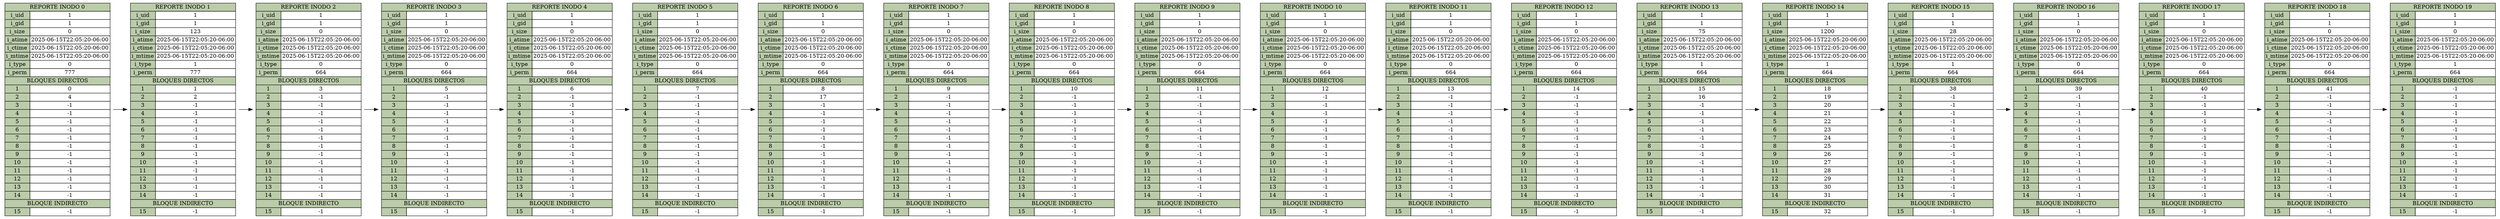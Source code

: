 digraph G {
        node [shape=plaintext]
		rankdir=LR;
    inode0 [label=<
            <table border="0" cellborder="1" cellspacing="0">
                <tr><td colspan="2" BGCOLOR="#bbccaa"> REPORTE INODO 0 </td></tr>
                <tr><td BGCOLOR="#bbccaa">i_uid</td><td>1</td></tr>
                <tr><td BGCOLOR="#bbccaa">i_gid</td><td>1</td></tr>
                <tr><td BGCOLOR="#bbccaa">i_size</td><td>0</td></tr>
                <tr><td BGCOLOR="#bbccaa">i_atime</td><td>2025-06-15T22:05:20-06:00</td></tr>
                <tr><td BGCOLOR="#bbccaa">i_ctime</td><td>2025-06-15T22:05:20-06:00</td></tr>
                <tr><td BGCOLOR="#bbccaa">i_mtime</td><td>2025-06-15T22:05:20-06:00</td></tr>
                <tr><td BGCOLOR="#bbccaa">i_type</td><td>0</td></tr>
                <tr><td BGCOLOR="#bbccaa">i_perm</td><td>777</td></tr>
                <tr><td BGCOLOR="#bbccaa" colspan="2">BLOQUES DIRECTOS</td></tr>
            <tr><td BGCOLOR="#bbccaa">1</td><td>0</td></tr><tr><td BGCOLOR="#bbccaa">2</td><td>4</td></tr><tr><td BGCOLOR="#bbccaa">3</td><td>-1</td></tr><tr><td BGCOLOR="#bbccaa">4</td><td>-1</td></tr><tr><td BGCOLOR="#bbccaa">5</td><td>-1</td></tr><tr><td BGCOLOR="#bbccaa">6</td><td>-1</td></tr><tr><td BGCOLOR="#bbccaa">7</td><td>-1</td></tr><tr><td BGCOLOR="#bbccaa">8</td><td>-1</td></tr><tr><td BGCOLOR="#bbccaa">9</td><td>-1</td></tr><tr><td BGCOLOR="#bbccaa">10</td><td>-1</td></tr><tr><td BGCOLOR="#bbccaa">11</td><td>-1</td></tr><tr><td BGCOLOR="#bbccaa">12</td><td>-1</td></tr><tr><td BGCOLOR="#bbccaa">13</td><td>-1</td></tr><tr><td BGCOLOR="#bbccaa">14</td><td>-1</td></tr>
                <tr><td BGCOLOR="#bbccaa" colspan="2">BLOQUE INDIRECTO</td></tr>
                <tr><td BGCOLOR="#bbccaa">15</td><td>-1</td></tr>
            </table>>];
        inode0 -> inode1;
inode1 [label=<
            <table border="0" cellborder="1" cellspacing="0">
                <tr><td colspan="2" BGCOLOR="#bbccaa"> REPORTE INODO 1 </td></tr>
                <tr><td BGCOLOR="#bbccaa">i_uid</td><td>1</td></tr>
                <tr><td BGCOLOR="#bbccaa">i_gid</td><td>1</td></tr>
                <tr><td BGCOLOR="#bbccaa">i_size</td><td>123</td></tr>
                <tr><td BGCOLOR="#bbccaa">i_atime</td><td>2025-06-15T22:05:20-06:00</td></tr>
                <tr><td BGCOLOR="#bbccaa">i_ctime</td><td>2025-06-15T22:05:20-06:00</td></tr>
                <tr><td BGCOLOR="#bbccaa">i_mtime</td><td>2025-06-15T22:05:20-06:00</td></tr>
                <tr><td BGCOLOR="#bbccaa">i_type</td><td>1</td></tr>
                <tr><td BGCOLOR="#bbccaa">i_perm</td><td>777</td></tr>
                <tr><td BGCOLOR="#bbccaa" colspan="2">BLOQUES DIRECTOS</td></tr>
            <tr><td BGCOLOR="#bbccaa">1</td><td>1</td></tr><tr><td BGCOLOR="#bbccaa">2</td><td>2</td></tr><tr><td BGCOLOR="#bbccaa">3</td><td>-1</td></tr><tr><td BGCOLOR="#bbccaa">4</td><td>-1</td></tr><tr><td BGCOLOR="#bbccaa">5</td><td>-1</td></tr><tr><td BGCOLOR="#bbccaa">6</td><td>-1</td></tr><tr><td BGCOLOR="#bbccaa">7</td><td>-1</td></tr><tr><td BGCOLOR="#bbccaa">8</td><td>-1</td></tr><tr><td BGCOLOR="#bbccaa">9</td><td>-1</td></tr><tr><td BGCOLOR="#bbccaa">10</td><td>-1</td></tr><tr><td BGCOLOR="#bbccaa">11</td><td>-1</td></tr><tr><td BGCOLOR="#bbccaa">12</td><td>-1</td></tr><tr><td BGCOLOR="#bbccaa">13</td><td>-1</td></tr><tr><td BGCOLOR="#bbccaa">14</td><td>-1</td></tr>
                <tr><td BGCOLOR="#bbccaa" colspan="2">BLOQUE INDIRECTO</td></tr>
                <tr><td BGCOLOR="#bbccaa">15</td><td>-1</td></tr>
            </table>>];
        inode1 -> inode2;
inode2 [label=<
            <table border="0" cellborder="1" cellspacing="0">
                <tr><td colspan="2" BGCOLOR="#bbccaa"> REPORTE INODO 2 </td></tr>
                <tr><td BGCOLOR="#bbccaa">i_uid</td><td>1</td></tr>
                <tr><td BGCOLOR="#bbccaa">i_gid</td><td>1</td></tr>
                <tr><td BGCOLOR="#bbccaa">i_size</td><td>0</td></tr>
                <tr><td BGCOLOR="#bbccaa">i_atime</td><td>2025-06-15T22:05:20-06:00</td></tr>
                <tr><td BGCOLOR="#bbccaa">i_ctime</td><td>2025-06-15T22:05:20-06:00</td></tr>
                <tr><td BGCOLOR="#bbccaa">i_mtime</td><td>2025-06-15T22:05:20-06:00</td></tr>
                <tr><td BGCOLOR="#bbccaa">i_type</td><td>0</td></tr>
                <tr><td BGCOLOR="#bbccaa">i_perm</td><td>664</td></tr>
                <tr><td BGCOLOR="#bbccaa" colspan="2">BLOQUES DIRECTOS</td></tr>
            <tr><td BGCOLOR="#bbccaa">1</td><td>3</td></tr><tr><td BGCOLOR="#bbccaa">2</td><td>-1</td></tr><tr><td BGCOLOR="#bbccaa">3</td><td>-1</td></tr><tr><td BGCOLOR="#bbccaa">4</td><td>-1</td></tr><tr><td BGCOLOR="#bbccaa">5</td><td>-1</td></tr><tr><td BGCOLOR="#bbccaa">6</td><td>-1</td></tr><tr><td BGCOLOR="#bbccaa">7</td><td>-1</td></tr><tr><td BGCOLOR="#bbccaa">8</td><td>-1</td></tr><tr><td BGCOLOR="#bbccaa">9</td><td>-1</td></tr><tr><td BGCOLOR="#bbccaa">10</td><td>-1</td></tr><tr><td BGCOLOR="#bbccaa">11</td><td>-1</td></tr><tr><td BGCOLOR="#bbccaa">12</td><td>-1</td></tr><tr><td BGCOLOR="#bbccaa">13</td><td>-1</td></tr><tr><td BGCOLOR="#bbccaa">14</td><td>-1</td></tr>
                <tr><td BGCOLOR="#bbccaa" colspan="2">BLOQUE INDIRECTO</td></tr>
                <tr><td BGCOLOR="#bbccaa">15</td><td>-1</td></tr>
            </table>>];
        inode2 -> inode3;
inode3 [label=<
            <table border="0" cellborder="1" cellspacing="0">
                <tr><td colspan="2" BGCOLOR="#bbccaa"> REPORTE INODO 3 </td></tr>
                <tr><td BGCOLOR="#bbccaa">i_uid</td><td>1</td></tr>
                <tr><td BGCOLOR="#bbccaa">i_gid</td><td>1</td></tr>
                <tr><td BGCOLOR="#bbccaa">i_size</td><td>0</td></tr>
                <tr><td BGCOLOR="#bbccaa">i_atime</td><td>2025-06-15T22:05:20-06:00</td></tr>
                <tr><td BGCOLOR="#bbccaa">i_ctime</td><td>2025-06-15T22:05:20-06:00</td></tr>
                <tr><td BGCOLOR="#bbccaa">i_mtime</td><td>2025-06-15T22:05:20-06:00</td></tr>
                <tr><td BGCOLOR="#bbccaa">i_type</td><td>0</td></tr>
                <tr><td BGCOLOR="#bbccaa">i_perm</td><td>664</td></tr>
                <tr><td BGCOLOR="#bbccaa" colspan="2">BLOQUES DIRECTOS</td></tr>
            <tr><td BGCOLOR="#bbccaa">1</td><td>5</td></tr><tr><td BGCOLOR="#bbccaa">2</td><td>-1</td></tr><tr><td BGCOLOR="#bbccaa">3</td><td>-1</td></tr><tr><td BGCOLOR="#bbccaa">4</td><td>-1</td></tr><tr><td BGCOLOR="#bbccaa">5</td><td>-1</td></tr><tr><td BGCOLOR="#bbccaa">6</td><td>-1</td></tr><tr><td BGCOLOR="#bbccaa">7</td><td>-1</td></tr><tr><td BGCOLOR="#bbccaa">8</td><td>-1</td></tr><tr><td BGCOLOR="#bbccaa">9</td><td>-1</td></tr><tr><td BGCOLOR="#bbccaa">10</td><td>-1</td></tr><tr><td BGCOLOR="#bbccaa">11</td><td>-1</td></tr><tr><td BGCOLOR="#bbccaa">12</td><td>-1</td></tr><tr><td BGCOLOR="#bbccaa">13</td><td>-1</td></tr><tr><td BGCOLOR="#bbccaa">14</td><td>-1</td></tr>
                <tr><td BGCOLOR="#bbccaa" colspan="2">BLOQUE INDIRECTO</td></tr>
                <tr><td BGCOLOR="#bbccaa">15</td><td>-1</td></tr>
            </table>>];
        inode3 -> inode4;
inode4 [label=<
            <table border="0" cellborder="1" cellspacing="0">
                <tr><td colspan="2" BGCOLOR="#bbccaa"> REPORTE INODO 4 </td></tr>
                <tr><td BGCOLOR="#bbccaa">i_uid</td><td>1</td></tr>
                <tr><td BGCOLOR="#bbccaa">i_gid</td><td>1</td></tr>
                <tr><td BGCOLOR="#bbccaa">i_size</td><td>0</td></tr>
                <tr><td BGCOLOR="#bbccaa">i_atime</td><td>2025-06-15T22:05:20-06:00</td></tr>
                <tr><td BGCOLOR="#bbccaa">i_ctime</td><td>2025-06-15T22:05:20-06:00</td></tr>
                <tr><td BGCOLOR="#bbccaa">i_mtime</td><td>2025-06-15T22:05:20-06:00</td></tr>
                <tr><td BGCOLOR="#bbccaa">i_type</td><td>0</td></tr>
                <tr><td BGCOLOR="#bbccaa">i_perm</td><td>664</td></tr>
                <tr><td BGCOLOR="#bbccaa" colspan="2">BLOQUES DIRECTOS</td></tr>
            <tr><td BGCOLOR="#bbccaa">1</td><td>6</td></tr><tr><td BGCOLOR="#bbccaa">2</td><td>-1</td></tr><tr><td BGCOLOR="#bbccaa">3</td><td>-1</td></tr><tr><td BGCOLOR="#bbccaa">4</td><td>-1</td></tr><tr><td BGCOLOR="#bbccaa">5</td><td>-1</td></tr><tr><td BGCOLOR="#bbccaa">6</td><td>-1</td></tr><tr><td BGCOLOR="#bbccaa">7</td><td>-1</td></tr><tr><td BGCOLOR="#bbccaa">8</td><td>-1</td></tr><tr><td BGCOLOR="#bbccaa">9</td><td>-1</td></tr><tr><td BGCOLOR="#bbccaa">10</td><td>-1</td></tr><tr><td BGCOLOR="#bbccaa">11</td><td>-1</td></tr><tr><td BGCOLOR="#bbccaa">12</td><td>-1</td></tr><tr><td BGCOLOR="#bbccaa">13</td><td>-1</td></tr><tr><td BGCOLOR="#bbccaa">14</td><td>-1</td></tr>
                <tr><td BGCOLOR="#bbccaa" colspan="2">BLOQUE INDIRECTO</td></tr>
                <tr><td BGCOLOR="#bbccaa">15</td><td>-1</td></tr>
            </table>>];
        inode4 -> inode5;
inode5 [label=<
            <table border="0" cellborder="1" cellspacing="0">
                <tr><td colspan="2" BGCOLOR="#bbccaa"> REPORTE INODO 5 </td></tr>
                <tr><td BGCOLOR="#bbccaa">i_uid</td><td>1</td></tr>
                <tr><td BGCOLOR="#bbccaa">i_gid</td><td>1</td></tr>
                <tr><td BGCOLOR="#bbccaa">i_size</td><td>0</td></tr>
                <tr><td BGCOLOR="#bbccaa">i_atime</td><td>2025-06-15T22:05:20-06:00</td></tr>
                <tr><td BGCOLOR="#bbccaa">i_ctime</td><td>2025-06-15T22:05:20-06:00</td></tr>
                <tr><td BGCOLOR="#bbccaa">i_mtime</td><td>2025-06-15T22:05:20-06:00</td></tr>
                <tr><td BGCOLOR="#bbccaa">i_type</td><td>0</td></tr>
                <tr><td BGCOLOR="#bbccaa">i_perm</td><td>664</td></tr>
                <tr><td BGCOLOR="#bbccaa" colspan="2">BLOQUES DIRECTOS</td></tr>
            <tr><td BGCOLOR="#bbccaa">1</td><td>7</td></tr><tr><td BGCOLOR="#bbccaa">2</td><td>-1</td></tr><tr><td BGCOLOR="#bbccaa">3</td><td>-1</td></tr><tr><td BGCOLOR="#bbccaa">4</td><td>-1</td></tr><tr><td BGCOLOR="#bbccaa">5</td><td>-1</td></tr><tr><td BGCOLOR="#bbccaa">6</td><td>-1</td></tr><tr><td BGCOLOR="#bbccaa">7</td><td>-1</td></tr><tr><td BGCOLOR="#bbccaa">8</td><td>-1</td></tr><tr><td BGCOLOR="#bbccaa">9</td><td>-1</td></tr><tr><td BGCOLOR="#bbccaa">10</td><td>-1</td></tr><tr><td BGCOLOR="#bbccaa">11</td><td>-1</td></tr><tr><td BGCOLOR="#bbccaa">12</td><td>-1</td></tr><tr><td BGCOLOR="#bbccaa">13</td><td>-1</td></tr><tr><td BGCOLOR="#bbccaa">14</td><td>-1</td></tr>
                <tr><td BGCOLOR="#bbccaa" colspan="2">BLOQUE INDIRECTO</td></tr>
                <tr><td BGCOLOR="#bbccaa">15</td><td>-1</td></tr>
            </table>>];
        inode5 -> inode6;
inode6 [label=<
            <table border="0" cellborder="1" cellspacing="0">
                <tr><td colspan="2" BGCOLOR="#bbccaa"> REPORTE INODO 6 </td></tr>
                <tr><td BGCOLOR="#bbccaa">i_uid</td><td>1</td></tr>
                <tr><td BGCOLOR="#bbccaa">i_gid</td><td>1</td></tr>
                <tr><td BGCOLOR="#bbccaa">i_size</td><td>0</td></tr>
                <tr><td BGCOLOR="#bbccaa">i_atime</td><td>2025-06-15T22:05:20-06:00</td></tr>
                <tr><td BGCOLOR="#bbccaa">i_ctime</td><td>2025-06-15T22:05:20-06:00</td></tr>
                <tr><td BGCOLOR="#bbccaa">i_mtime</td><td>2025-06-15T22:05:20-06:00</td></tr>
                <tr><td BGCOLOR="#bbccaa">i_type</td><td>0</td></tr>
                <tr><td BGCOLOR="#bbccaa">i_perm</td><td>664</td></tr>
                <tr><td BGCOLOR="#bbccaa" colspan="2">BLOQUES DIRECTOS</td></tr>
            <tr><td BGCOLOR="#bbccaa">1</td><td>8</td></tr><tr><td BGCOLOR="#bbccaa">2</td><td>17</td></tr><tr><td BGCOLOR="#bbccaa">3</td><td>-1</td></tr><tr><td BGCOLOR="#bbccaa">4</td><td>-1</td></tr><tr><td BGCOLOR="#bbccaa">5</td><td>-1</td></tr><tr><td BGCOLOR="#bbccaa">6</td><td>-1</td></tr><tr><td BGCOLOR="#bbccaa">7</td><td>-1</td></tr><tr><td BGCOLOR="#bbccaa">8</td><td>-1</td></tr><tr><td BGCOLOR="#bbccaa">9</td><td>-1</td></tr><tr><td BGCOLOR="#bbccaa">10</td><td>-1</td></tr><tr><td BGCOLOR="#bbccaa">11</td><td>-1</td></tr><tr><td BGCOLOR="#bbccaa">12</td><td>-1</td></tr><tr><td BGCOLOR="#bbccaa">13</td><td>-1</td></tr><tr><td BGCOLOR="#bbccaa">14</td><td>-1</td></tr>
                <tr><td BGCOLOR="#bbccaa" colspan="2">BLOQUE INDIRECTO</td></tr>
                <tr><td BGCOLOR="#bbccaa">15</td><td>-1</td></tr>
            </table>>];
        inode6 -> inode7;
inode7 [label=<
            <table border="0" cellborder="1" cellspacing="0">
                <tr><td colspan="2" BGCOLOR="#bbccaa"> REPORTE INODO 7 </td></tr>
                <tr><td BGCOLOR="#bbccaa">i_uid</td><td>1</td></tr>
                <tr><td BGCOLOR="#bbccaa">i_gid</td><td>1</td></tr>
                <tr><td BGCOLOR="#bbccaa">i_size</td><td>0</td></tr>
                <tr><td BGCOLOR="#bbccaa">i_atime</td><td>2025-06-15T22:05:20-06:00</td></tr>
                <tr><td BGCOLOR="#bbccaa">i_ctime</td><td>2025-06-15T22:05:20-06:00</td></tr>
                <tr><td BGCOLOR="#bbccaa">i_mtime</td><td>2025-06-15T22:05:20-06:00</td></tr>
                <tr><td BGCOLOR="#bbccaa">i_type</td><td>0</td></tr>
                <tr><td BGCOLOR="#bbccaa">i_perm</td><td>664</td></tr>
                <tr><td BGCOLOR="#bbccaa" colspan="2">BLOQUES DIRECTOS</td></tr>
            <tr><td BGCOLOR="#bbccaa">1</td><td>9</td></tr><tr><td BGCOLOR="#bbccaa">2</td><td>-1</td></tr><tr><td BGCOLOR="#bbccaa">3</td><td>-1</td></tr><tr><td BGCOLOR="#bbccaa">4</td><td>-1</td></tr><tr><td BGCOLOR="#bbccaa">5</td><td>-1</td></tr><tr><td BGCOLOR="#bbccaa">6</td><td>-1</td></tr><tr><td BGCOLOR="#bbccaa">7</td><td>-1</td></tr><tr><td BGCOLOR="#bbccaa">8</td><td>-1</td></tr><tr><td BGCOLOR="#bbccaa">9</td><td>-1</td></tr><tr><td BGCOLOR="#bbccaa">10</td><td>-1</td></tr><tr><td BGCOLOR="#bbccaa">11</td><td>-1</td></tr><tr><td BGCOLOR="#bbccaa">12</td><td>-1</td></tr><tr><td BGCOLOR="#bbccaa">13</td><td>-1</td></tr><tr><td BGCOLOR="#bbccaa">14</td><td>-1</td></tr>
                <tr><td BGCOLOR="#bbccaa" colspan="2">BLOQUE INDIRECTO</td></tr>
                <tr><td BGCOLOR="#bbccaa">15</td><td>-1</td></tr>
            </table>>];
        inode7 -> inode8;
inode8 [label=<
            <table border="0" cellborder="1" cellspacing="0">
                <tr><td colspan="2" BGCOLOR="#bbccaa"> REPORTE INODO 8 </td></tr>
                <tr><td BGCOLOR="#bbccaa">i_uid</td><td>1</td></tr>
                <tr><td BGCOLOR="#bbccaa">i_gid</td><td>1</td></tr>
                <tr><td BGCOLOR="#bbccaa">i_size</td><td>0</td></tr>
                <tr><td BGCOLOR="#bbccaa">i_atime</td><td>2025-06-15T22:05:20-06:00</td></tr>
                <tr><td BGCOLOR="#bbccaa">i_ctime</td><td>2025-06-15T22:05:20-06:00</td></tr>
                <tr><td BGCOLOR="#bbccaa">i_mtime</td><td>2025-06-15T22:05:20-06:00</td></tr>
                <tr><td BGCOLOR="#bbccaa">i_type</td><td>0</td></tr>
                <tr><td BGCOLOR="#bbccaa">i_perm</td><td>664</td></tr>
                <tr><td BGCOLOR="#bbccaa" colspan="2">BLOQUES DIRECTOS</td></tr>
            <tr><td BGCOLOR="#bbccaa">1</td><td>10</td></tr><tr><td BGCOLOR="#bbccaa">2</td><td>-1</td></tr><tr><td BGCOLOR="#bbccaa">3</td><td>-1</td></tr><tr><td BGCOLOR="#bbccaa">4</td><td>-1</td></tr><tr><td BGCOLOR="#bbccaa">5</td><td>-1</td></tr><tr><td BGCOLOR="#bbccaa">6</td><td>-1</td></tr><tr><td BGCOLOR="#bbccaa">7</td><td>-1</td></tr><tr><td BGCOLOR="#bbccaa">8</td><td>-1</td></tr><tr><td BGCOLOR="#bbccaa">9</td><td>-1</td></tr><tr><td BGCOLOR="#bbccaa">10</td><td>-1</td></tr><tr><td BGCOLOR="#bbccaa">11</td><td>-1</td></tr><tr><td BGCOLOR="#bbccaa">12</td><td>-1</td></tr><tr><td BGCOLOR="#bbccaa">13</td><td>-1</td></tr><tr><td BGCOLOR="#bbccaa">14</td><td>-1</td></tr>
                <tr><td BGCOLOR="#bbccaa" colspan="2">BLOQUE INDIRECTO</td></tr>
                <tr><td BGCOLOR="#bbccaa">15</td><td>-1</td></tr>
            </table>>];
        inode8 -> inode9;
inode9 [label=<
            <table border="0" cellborder="1" cellspacing="0">
                <tr><td colspan="2" BGCOLOR="#bbccaa"> REPORTE INODO 9 </td></tr>
                <tr><td BGCOLOR="#bbccaa">i_uid</td><td>1</td></tr>
                <tr><td BGCOLOR="#bbccaa">i_gid</td><td>1</td></tr>
                <tr><td BGCOLOR="#bbccaa">i_size</td><td>0</td></tr>
                <tr><td BGCOLOR="#bbccaa">i_atime</td><td>2025-06-15T22:05:20-06:00</td></tr>
                <tr><td BGCOLOR="#bbccaa">i_ctime</td><td>2025-06-15T22:05:20-06:00</td></tr>
                <tr><td BGCOLOR="#bbccaa">i_mtime</td><td>2025-06-15T22:05:20-06:00</td></tr>
                <tr><td BGCOLOR="#bbccaa">i_type</td><td>0</td></tr>
                <tr><td BGCOLOR="#bbccaa">i_perm</td><td>664</td></tr>
                <tr><td BGCOLOR="#bbccaa" colspan="2">BLOQUES DIRECTOS</td></tr>
            <tr><td BGCOLOR="#bbccaa">1</td><td>11</td></tr><tr><td BGCOLOR="#bbccaa">2</td><td>-1</td></tr><tr><td BGCOLOR="#bbccaa">3</td><td>-1</td></tr><tr><td BGCOLOR="#bbccaa">4</td><td>-1</td></tr><tr><td BGCOLOR="#bbccaa">5</td><td>-1</td></tr><tr><td BGCOLOR="#bbccaa">6</td><td>-1</td></tr><tr><td BGCOLOR="#bbccaa">7</td><td>-1</td></tr><tr><td BGCOLOR="#bbccaa">8</td><td>-1</td></tr><tr><td BGCOLOR="#bbccaa">9</td><td>-1</td></tr><tr><td BGCOLOR="#bbccaa">10</td><td>-1</td></tr><tr><td BGCOLOR="#bbccaa">11</td><td>-1</td></tr><tr><td BGCOLOR="#bbccaa">12</td><td>-1</td></tr><tr><td BGCOLOR="#bbccaa">13</td><td>-1</td></tr><tr><td BGCOLOR="#bbccaa">14</td><td>-1</td></tr>
                <tr><td BGCOLOR="#bbccaa" colspan="2">BLOQUE INDIRECTO</td></tr>
                <tr><td BGCOLOR="#bbccaa">15</td><td>-1</td></tr>
            </table>>];
        inode9 -> inode10;
inode10 [label=<
            <table border="0" cellborder="1" cellspacing="0">
                <tr><td colspan="2" BGCOLOR="#bbccaa"> REPORTE INODO 10 </td></tr>
                <tr><td BGCOLOR="#bbccaa">i_uid</td><td>1</td></tr>
                <tr><td BGCOLOR="#bbccaa">i_gid</td><td>1</td></tr>
                <tr><td BGCOLOR="#bbccaa">i_size</td><td>0</td></tr>
                <tr><td BGCOLOR="#bbccaa">i_atime</td><td>2025-06-15T22:05:20-06:00</td></tr>
                <tr><td BGCOLOR="#bbccaa">i_ctime</td><td>2025-06-15T22:05:20-06:00</td></tr>
                <tr><td BGCOLOR="#bbccaa">i_mtime</td><td>2025-06-15T22:05:20-06:00</td></tr>
                <tr><td BGCOLOR="#bbccaa">i_type</td><td>0</td></tr>
                <tr><td BGCOLOR="#bbccaa">i_perm</td><td>664</td></tr>
                <tr><td BGCOLOR="#bbccaa" colspan="2">BLOQUES DIRECTOS</td></tr>
            <tr><td BGCOLOR="#bbccaa">1</td><td>12</td></tr><tr><td BGCOLOR="#bbccaa">2</td><td>-1</td></tr><tr><td BGCOLOR="#bbccaa">3</td><td>-1</td></tr><tr><td BGCOLOR="#bbccaa">4</td><td>-1</td></tr><tr><td BGCOLOR="#bbccaa">5</td><td>-1</td></tr><tr><td BGCOLOR="#bbccaa">6</td><td>-1</td></tr><tr><td BGCOLOR="#bbccaa">7</td><td>-1</td></tr><tr><td BGCOLOR="#bbccaa">8</td><td>-1</td></tr><tr><td BGCOLOR="#bbccaa">9</td><td>-1</td></tr><tr><td BGCOLOR="#bbccaa">10</td><td>-1</td></tr><tr><td BGCOLOR="#bbccaa">11</td><td>-1</td></tr><tr><td BGCOLOR="#bbccaa">12</td><td>-1</td></tr><tr><td BGCOLOR="#bbccaa">13</td><td>-1</td></tr><tr><td BGCOLOR="#bbccaa">14</td><td>-1</td></tr>
                <tr><td BGCOLOR="#bbccaa" colspan="2">BLOQUE INDIRECTO</td></tr>
                <tr><td BGCOLOR="#bbccaa">15</td><td>-1</td></tr>
            </table>>];
        inode10 -> inode11;
inode11 [label=<
            <table border="0" cellborder="1" cellspacing="0">
                <tr><td colspan="2" BGCOLOR="#bbccaa"> REPORTE INODO 11 </td></tr>
                <tr><td BGCOLOR="#bbccaa">i_uid</td><td>1</td></tr>
                <tr><td BGCOLOR="#bbccaa">i_gid</td><td>1</td></tr>
                <tr><td BGCOLOR="#bbccaa">i_size</td><td>0</td></tr>
                <tr><td BGCOLOR="#bbccaa">i_atime</td><td>2025-06-15T22:05:20-06:00</td></tr>
                <tr><td BGCOLOR="#bbccaa">i_ctime</td><td>2025-06-15T22:05:20-06:00</td></tr>
                <tr><td BGCOLOR="#bbccaa">i_mtime</td><td>2025-06-15T22:05:20-06:00</td></tr>
                <tr><td BGCOLOR="#bbccaa">i_type</td><td>0</td></tr>
                <tr><td BGCOLOR="#bbccaa">i_perm</td><td>664</td></tr>
                <tr><td BGCOLOR="#bbccaa" colspan="2">BLOQUES DIRECTOS</td></tr>
            <tr><td BGCOLOR="#bbccaa">1</td><td>13</td></tr><tr><td BGCOLOR="#bbccaa">2</td><td>-1</td></tr><tr><td BGCOLOR="#bbccaa">3</td><td>-1</td></tr><tr><td BGCOLOR="#bbccaa">4</td><td>-1</td></tr><tr><td BGCOLOR="#bbccaa">5</td><td>-1</td></tr><tr><td BGCOLOR="#bbccaa">6</td><td>-1</td></tr><tr><td BGCOLOR="#bbccaa">7</td><td>-1</td></tr><tr><td BGCOLOR="#bbccaa">8</td><td>-1</td></tr><tr><td BGCOLOR="#bbccaa">9</td><td>-1</td></tr><tr><td BGCOLOR="#bbccaa">10</td><td>-1</td></tr><tr><td BGCOLOR="#bbccaa">11</td><td>-1</td></tr><tr><td BGCOLOR="#bbccaa">12</td><td>-1</td></tr><tr><td BGCOLOR="#bbccaa">13</td><td>-1</td></tr><tr><td BGCOLOR="#bbccaa">14</td><td>-1</td></tr>
                <tr><td BGCOLOR="#bbccaa" colspan="2">BLOQUE INDIRECTO</td></tr>
                <tr><td BGCOLOR="#bbccaa">15</td><td>-1</td></tr>
            </table>>];
        inode11 -> inode12;
inode12 [label=<
            <table border="0" cellborder="1" cellspacing="0">
                <tr><td colspan="2" BGCOLOR="#bbccaa"> REPORTE INODO 12 </td></tr>
                <tr><td BGCOLOR="#bbccaa">i_uid</td><td>1</td></tr>
                <tr><td BGCOLOR="#bbccaa">i_gid</td><td>1</td></tr>
                <tr><td BGCOLOR="#bbccaa">i_size</td><td>0</td></tr>
                <tr><td BGCOLOR="#bbccaa">i_atime</td><td>2025-06-15T22:05:20-06:00</td></tr>
                <tr><td BGCOLOR="#bbccaa">i_ctime</td><td>2025-06-15T22:05:20-06:00</td></tr>
                <tr><td BGCOLOR="#bbccaa">i_mtime</td><td>2025-06-15T22:05:20-06:00</td></tr>
                <tr><td BGCOLOR="#bbccaa">i_type</td><td>0</td></tr>
                <tr><td BGCOLOR="#bbccaa">i_perm</td><td>664</td></tr>
                <tr><td BGCOLOR="#bbccaa" colspan="2">BLOQUES DIRECTOS</td></tr>
            <tr><td BGCOLOR="#bbccaa">1</td><td>14</td></tr><tr><td BGCOLOR="#bbccaa">2</td><td>-1</td></tr><tr><td BGCOLOR="#bbccaa">3</td><td>-1</td></tr><tr><td BGCOLOR="#bbccaa">4</td><td>-1</td></tr><tr><td BGCOLOR="#bbccaa">5</td><td>-1</td></tr><tr><td BGCOLOR="#bbccaa">6</td><td>-1</td></tr><tr><td BGCOLOR="#bbccaa">7</td><td>-1</td></tr><tr><td BGCOLOR="#bbccaa">8</td><td>-1</td></tr><tr><td BGCOLOR="#bbccaa">9</td><td>-1</td></tr><tr><td BGCOLOR="#bbccaa">10</td><td>-1</td></tr><tr><td BGCOLOR="#bbccaa">11</td><td>-1</td></tr><tr><td BGCOLOR="#bbccaa">12</td><td>-1</td></tr><tr><td BGCOLOR="#bbccaa">13</td><td>-1</td></tr><tr><td BGCOLOR="#bbccaa">14</td><td>-1</td></tr>
                <tr><td BGCOLOR="#bbccaa" colspan="2">BLOQUE INDIRECTO</td></tr>
                <tr><td BGCOLOR="#bbccaa">15</td><td>-1</td></tr>
            </table>>];
        inode12 -> inode13;
inode13 [label=<
            <table border="0" cellborder="1" cellspacing="0">
                <tr><td colspan="2" BGCOLOR="#bbccaa"> REPORTE INODO 13 </td></tr>
                <tr><td BGCOLOR="#bbccaa">i_uid</td><td>1</td></tr>
                <tr><td BGCOLOR="#bbccaa">i_gid</td><td>1</td></tr>
                <tr><td BGCOLOR="#bbccaa">i_size</td><td>75</td></tr>
                <tr><td BGCOLOR="#bbccaa">i_atime</td><td>2025-06-15T22:05:20-06:00</td></tr>
                <tr><td BGCOLOR="#bbccaa">i_ctime</td><td>2025-06-15T22:05:20-06:00</td></tr>
                <tr><td BGCOLOR="#bbccaa">i_mtime</td><td>2025-06-15T22:05:20-06:00</td></tr>
                <tr><td BGCOLOR="#bbccaa">i_type</td><td>1</td></tr>
                <tr><td BGCOLOR="#bbccaa">i_perm</td><td>664</td></tr>
                <tr><td BGCOLOR="#bbccaa" colspan="2">BLOQUES DIRECTOS</td></tr>
            <tr><td BGCOLOR="#bbccaa">1</td><td>15</td></tr><tr><td BGCOLOR="#bbccaa">2</td><td>16</td></tr><tr><td BGCOLOR="#bbccaa">3</td><td>-1</td></tr><tr><td BGCOLOR="#bbccaa">4</td><td>-1</td></tr><tr><td BGCOLOR="#bbccaa">5</td><td>-1</td></tr><tr><td BGCOLOR="#bbccaa">6</td><td>-1</td></tr><tr><td BGCOLOR="#bbccaa">7</td><td>-1</td></tr><tr><td BGCOLOR="#bbccaa">8</td><td>-1</td></tr><tr><td BGCOLOR="#bbccaa">9</td><td>-1</td></tr><tr><td BGCOLOR="#bbccaa">10</td><td>-1</td></tr><tr><td BGCOLOR="#bbccaa">11</td><td>-1</td></tr><tr><td BGCOLOR="#bbccaa">12</td><td>-1</td></tr><tr><td BGCOLOR="#bbccaa">13</td><td>-1</td></tr><tr><td BGCOLOR="#bbccaa">14</td><td>-1</td></tr>
                <tr><td BGCOLOR="#bbccaa" colspan="2">BLOQUE INDIRECTO</td></tr>
                <tr><td BGCOLOR="#bbccaa">15</td><td>-1</td></tr>
            </table>>];
        inode13 -> inode14;
inode14 [label=<
            <table border="0" cellborder="1" cellspacing="0">
                <tr><td colspan="2" BGCOLOR="#bbccaa"> REPORTE INODO 14 </td></tr>
                <tr><td BGCOLOR="#bbccaa">i_uid</td><td>1</td></tr>
                <tr><td BGCOLOR="#bbccaa">i_gid</td><td>1</td></tr>
                <tr><td BGCOLOR="#bbccaa">i_size</td><td>1200</td></tr>
                <tr><td BGCOLOR="#bbccaa">i_atime</td><td>2025-06-15T22:05:20-06:00</td></tr>
                <tr><td BGCOLOR="#bbccaa">i_ctime</td><td>2025-06-15T22:05:20-06:00</td></tr>
                <tr><td BGCOLOR="#bbccaa">i_mtime</td><td>2025-06-15T22:05:20-06:00</td></tr>
                <tr><td BGCOLOR="#bbccaa">i_type</td><td>1</td></tr>
                <tr><td BGCOLOR="#bbccaa">i_perm</td><td>664</td></tr>
                <tr><td BGCOLOR="#bbccaa" colspan="2">BLOQUES DIRECTOS</td></tr>
            <tr><td BGCOLOR="#bbccaa">1</td><td>18</td></tr><tr><td BGCOLOR="#bbccaa">2</td><td>19</td></tr><tr><td BGCOLOR="#bbccaa">3</td><td>20</td></tr><tr><td BGCOLOR="#bbccaa">4</td><td>21</td></tr><tr><td BGCOLOR="#bbccaa">5</td><td>22</td></tr><tr><td BGCOLOR="#bbccaa">6</td><td>23</td></tr><tr><td BGCOLOR="#bbccaa">7</td><td>24</td></tr><tr><td BGCOLOR="#bbccaa">8</td><td>25</td></tr><tr><td BGCOLOR="#bbccaa">9</td><td>26</td></tr><tr><td BGCOLOR="#bbccaa">10</td><td>27</td></tr><tr><td BGCOLOR="#bbccaa">11</td><td>28</td></tr><tr><td BGCOLOR="#bbccaa">12</td><td>29</td></tr><tr><td BGCOLOR="#bbccaa">13</td><td>30</td></tr><tr><td BGCOLOR="#bbccaa">14</td><td>31</td></tr>
                <tr><td BGCOLOR="#bbccaa" colspan="2">BLOQUE INDIRECTO</td></tr>
                <tr><td BGCOLOR="#bbccaa">15</td><td>32</td></tr>
            </table>>];
        inode14 -> inode15;
inode15 [label=<
            <table border="0" cellborder="1" cellspacing="0">
                <tr><td colspan="2" BGCOLOR="#bbccaa"> REPORTE INODO 15 </td></tr>
                <tr><td BGCOLOR="#bbccaa">i_uid</td><td>1</td></tr>
                <tr><td BGCOLOR="#bbccaa">i_gid</td><td>1</td></tr>
                <tr><td BGCOLOR="#bbccaa">i_size</td><td>28</td></tr>
                <tr><td BGCOLOR="#bbccaa">i_atime</td><td>2025-06-15T22:05:20-06:00</td></tr>
                <tr><td BGCOLOR="#bbccaa">i_ctime</td><td>2025-06-15T22:05:20-06:00</td></tr>
                <tr><td BGCOLOR="#bbccaa">i_mtime</td><td>2025-06-15T22:05:20-06:00</td></tr>
                <tr><td BGCOLOR="#bbccaa">i_type</td><td>1</td></tr>
                <tr><td BGCOLOR="#bbccaa">i_perm</td><td>664</td></tr>
                <tr><td BGCOLOR="#bbccaa" colspan="2">BLOQUES DIRECTOS</td></tr>
            <tr><td BGCOLOR="#bbccaa">1</td><td>38</td></tr><tr><td BGCOLOR="#bbccaa">2</td><td>-1</td></tr><tr><td BGCOLOR="#bbccaa">3</td><td>-1</td></tr><tr><td BGCOLOR="#bbccaa">4</td><td>-1</td></tr><tr><td BGCOLOR="#bbccaa">5</td><td>-1</td></tr><tr><td BGCOLOR="#bbccaa">6</td><td>-1</td></tr><tr><td BGCOLOR="#bbccaa">7</td><td>-1</td></tr><tr><td BGCOLOR="#bbccaa">8</td><td>-1</td></tr><tr><td BGCOLOR="#bbccaa">9</td><td>-1</td></tr><tr><td BGCOLOR="#bbccaa">10</td><td>-1</td></tr><tr><td BGCOLOR="#bbccaa">11</td><td>-1</td></tr><tr><td BGCOLOR="#bbccaa">12</td><td>-1</td></tr><tr><td BGCOLOR="#bbccaa">13</td><td>-1</td></tr><tr><td BGCOLOR="#bbccaa">14</td><td>-1</td></tr>
                <tr><td BGCOLOR="#bbccaa" colspan="2">BLOQUE INDIRECTO</td></tr>
                <tr><td BGCOLOR="#bbccaa">15</td><td>-1</td></tr>
            </table>>];
        inode15 -> inode16;
inode16 [label=<
            <table border="0" cellborder="1" cellspacing="0">
                <tr><td colspan="2" BGCOLOR="#bbccaa"> REPORTE INODO 16 </td></tr>
                <tr><td BGCOLOR="#bbccaa">i_uid</td><td>1</td></tr>
                <tr><td BGCOLOR="#bbccaa">i_gid</td><td>1</td></tr>
                <tr><td BGCOLOR="#bbccaa">i_size</td><td>0</td></tr>
                <tr><td BGCOLOR="#bbccaa">i_atime</td><td>2025-06-15T22:05:20-06:00</td></tr>
                <tr><td BGCOLOR="#bbccaa">i_ctime</td><td>2025-06-15T22:05:20-06:00</td></tr>
                <tr><td BGCOLOR="#bbccaa">i_mtime</td><td>2025-06-15T22:05:20-06:00</td></tr>
                <tr><td BGCOLOR="#bbccaa">i_type</td><td>0</td></tr>
                <tr><td BGCOLOR="#bbccaa">i_perm</td><td>664</td></tr>
                <tr><td BGCOLOR="#bbccaa" colspan="2">BLOQUES DIRECTOS</td></tr>
            <tr><td BGCOLOR="#bbccaa">1</td><td>39</td></tr><tr><td BGCOLOR="#bbccaa">2</td><td>-1</td></tr><tr><td BGCOLOR="#bbccaa">3</td><td>-1</td></tr><tr><td BGCOLOR="#bbccaa">4</td><td>-1</td></tr><tr><td BGCOLOR="#bbccaa">5</td><td>-1</td></tr><tr><td BGCOLOR="#bbccaa">6</td><td>-1</td></tr><tr><td BGCOLOR="#bbccaa">7</td><td>-1</td></tr><tr><td BGCOLOR="#bbccaa">8</td><td>-1</td></tr><tr><td BGCOLOR="#bbccaa">9</td><td>-1</td></tr><tr><td BGCOLOR="#bbccaa">10</td><td>-1</td></tr><tr><td BGCOLOR="#bbccaa">11</td><td>-1</td></tr><tr><td BGCOLOR="#bbccaa">12</td><td>-1</td></tr><tr><td BGCOLOR="#bbccaa">13</td><td>-1</td></tr><tr><td BGCOLOR="#bbccaa">14</td><td>-1</td></tr>
                <tr><td BGCOLOR="#bbccaa" colspan="2">BLOQUE INDIRECTO</td></tr>
                <tr><td BGCOLOR="#bbccaa">15</td><td>-1</td></tr>
            </table>>];
        inode16 -> inode17;
inode17 [label=<
            <table border="0" cellborder="1" cellspacing="0">
                <tr><td colspan="2" BGCOLOR="#bbccaa"> REPORTE INODO 17 </td></tr>
                <tr><td BGCOLOR="#bbccaa">i_uid</td><td>1</td></tr>
                <tr><td BGCOLOR="#bbccaa">i_gid</td><td>1</td></tr>
                <tr><td BGCOLOR="#bbccaa">i_size</td><td>0</td></tr>
                <tr><td BGCOLOR="#bbccaa">i_atime</td><td>2025-06-15T22:05:20-06:00</td></tr>
                <tr><td BGCOLOR="#bbccaa">i_ctime</td><td>2025-06-15T22:05:20-06:00</td></tr>
                <tr><td BGCOLOR="#bbccaa">i_mtime</td><td>2025-06-15T22:05:20-06:00</td></tr>
                <tr><td BGCOLOR="#bbccaa">i_type</td><td>0</td></tr>
                <tr><td BGCOLOR="#bbccaa">i_perm</td><td>664</td></tr>
                <tr><td BGCOLOR="#bbccaa" colspan="2">BLOQUES DIRECTOS</td></tr>
            <tr><td BGCOLOR="#bbccaa">1</td><td>40</td></tr><tr><td BGCOLOR="#bbccaa">2</td><td>-1</td></tr><tr><td BGCOLOR="#bbccaa">3</td><td>-1</td></tr><tr><td BGCOLOR="#bbccaa">4</td><td>-1</td></tr><tr><td BGCOLOR="#bbccaa">5</td><td>-1</td></tr><tr><td BGCOLOR="#bbccaa">6</td><td>-1</td></tr><tr><td BGCOLOR="#bbccaa">7</td><td>-1</td></tr><tr><td BGCOLOR="#bbccaa">8</td><td>-1</td></tr><tr><td BGCOLOR="#bbccaa">9</td><td>-1</td></tr><tr><td BGCOLOR="#bbccaa">10</td><td>-1</td></tr><tr><td BGCOLOR="#bbccaa">11</td><td>-1</td></tr><tr><td BGCOLOR="#bbccaa">12</td><td>-1</td></tr><tr><td BGCOLOR="#bbccaa">13</td><td>-1</td></tr><tr><td BGCOLOR="#bbccaa">14</td><td>-1</td></tr>
                <tr><td BGCOLOR="#bbccaa" colspan="2">BLOQUE INDIRECTO</td></tr>
                <tr><td BGCOLOR="#bbccaa">15</td><td>-1</td></tr>
            </table>>];
        inode17 -> inode18;
inode18 [label=<
            <table border="0" cellborder="1" cellspacing="0">
                <tr><td colspan="2" BGCOLOR="#bbccaa"> REPORTE INODO 18 </td></tr>
                <tr><td BGCOLOR="#bbccaa">i_uid</td><td>1</td></tr>
                <tr><td BGCOLOR="#bbccaa">i_gid</td><td>1</td></tr>
                <tr><td BGCOLOR="#bbccaa">i_size</td><td>0</td></tr>
                <tr><td BGCOLOR="#bbccaa">i_atime</td><td>2025-06-15T22:05:20-06:00</td></tr>
                <tr><td BGCOLOR="#bbccaa">i_ctime</td><td>2025-06-15T22:05:20-06:00</td></tr>
                <tr><td BGCOLOR="#bbccaa">i_mtime</td><td>2025-06-15T22:05:20-06:00</td></tr>
                <tr><td BGCOLOR="#bbccaa">i_type</td><td>0</td></tr>
                <tr><td BGCOLOR="#bbccaa">i_perm</td><td>664</td></tr>
                <tr><td BGCOLOR="#bbccaa" colspan="2">BLOQUES DIRECTOS</td></tr>
            <tr><td BGCOLOR="#bbccaa">1</td><td>41</td></tr><tr><td BGCOLOR="#bbccaa">2</td><td>-1</td></tr><tr><td BGCOLOR="#bbccaa">3</td><td>-1</td></tr><tr><td BGCOLOR="#bbccaa">4</td><td>-1</td></tr><tr><td BGCOLOR="#bbccaa">5</td><td>-1</td></tr><tr><td BGCOLOR="#bbccaa">6</td><td>-1</td></tr><tr><td BGCOLOR="#bbccaa">7</td><td>-1</td></tr><tr><td BGCOLOR="#bbccaa">8</td><td>-1</td></tr><tr><td BGCOLOR="#bbccaa">9</td><td>-1</td></tr><tr><td BGCOLOR="#bbccaa">10</td><td>-1</td></tr><tr><td BGCOLOR="#bbccaa">11</td><td>-1</td></tr><tr><td BGCOLOR="#bbccaa">12</td><td>-1</td></tr><tr><td BGCOLOR="#bbccaa">13</td><td>-1</td></tr><tr><td BGCOLOR="#bbccaa">14</td><td>-1</td></tr>
                <tr><td BGCOLOR="#bbccaa" colspan="2">BLOQUE INDIRECTO</td></tr>
                <tr><td BGCOLOR="#bbccaa">15</td><td>-1</td></tr>
            </table>>];
        inode18 -> inode19;
inode19 [label=<
            <table border="0" cellborder="1" cellspacing="0">
                <tr><td colspan="2" BGCOLOR="#bbccaa"> REPORTE INODO 19 </td></tr>
                <tr><td BGCOLOR="#bbccaa">i_uid</td><td>1</td></tr>
                <tr><td BGCOLOR="#bbccaa">i_gid</td><td>1</td></tr>
                <tr><td BGCOLOR="#bbccaa">i_size</td><td>0</td></tr>
                <tr><td BGCOLOR="#bbccaa">i_atime</td><td>2025-06-15T22:05:20-06:00</td></tr>
                <tr><td BGCOLOR="#bbccaa">i_ctime</td><td>2025-06-15T22:05:20-06:00</td></tr>
                <tr><td BGCOLOR="#bbccaa">i_mtime</td><td>2025-06-15T22:05:20-06:00</td></tr>
                <tr><td BGCOLOR="#bbccaa">i_type</td><td>1</td></tr>
                <tr><td BGCOLOR="#bbccaa">i_perm</td><td>664</td></tr>
                <tr><td BGCOLOR="#bbccaa" colspan="2">BLOQUES DIRECTOS</td></tr>
            <tr><td BGCOLOR="#bbccaa">1</td><td>-1</td></tr><tr><td BGCOLOR="#bbccaa">2</td><td>-1</td></tr><tr><td BGCOLOR="#bbccaa">3</td><td>-1</td></tr><tr><td BGCOLOR="#bbccaa">4</td><td>-1</td></tr><tr><td BGCOLOR="#bbccaa">5</td><td>-1</td></tr><tr><td BGCOLOR="#bbccaa">6</td><td>-1</td></tr><tr><td BGCOLOR="#bbccaa">7</td><td>-1</td></tr><tr><td BGCOLOR="#bbccaa">8</td><td>-1</td></tr><tr><td BGCOLOR="#bbccaa">9</td><td>-1</td></tr><tr><td BGCOLOR="#bbccaa">10</td><td>-1</td></tr><tr><td BGCOLOR="#bbccaa">11</td><td>-1</td></tr><tr><td BGCOLOR="#bbccaa">12</td><td>-1</td></tr><tr><td BGCOLOR="#bbccaa">13</td><td>-1</td></tr><tr><td BGCOLOR="#bbccaa">14</td><td>-1</td></tr>
                <tr><td BGCOLOR="#bbccaa" colspan="2">BLOQUE INDIRECTO</td></tr>
                <tr><td BGCOLOR="#bbccaa">15</td><td>-1</td></tr>
            </table>>];
        }